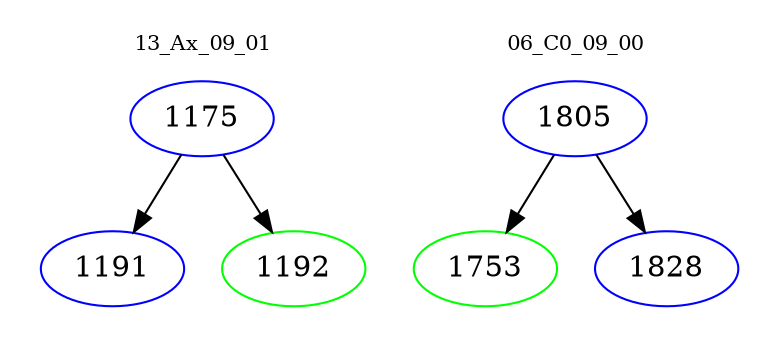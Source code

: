 digraph{
subgraph cluster_0 {
color = white
label = "13_Ax_09_01";
fontsize=10;
T0_1175 [label="1175", color="blue"]
T0_1175 -> T0_1191 [color="black"]
T0_1191 [label="1191", color="blue"]
T0_1175 -> T0_1192 [color="black"]
T0_1192 [label="1192", color="green"]
}
subgraph cluster_1 {
color = white
label = "06_C0_09_00";
fontsize=10;
T1_1805 [label="1805", color="blue"]
T1_1805 -> T1_1753 [color="black"]
T1_1753 [label="1753", color="green"]
T1_1805 -> T1_1828 [color="black"]
T1_1828 [label="1828", color="blue"]
}
}
